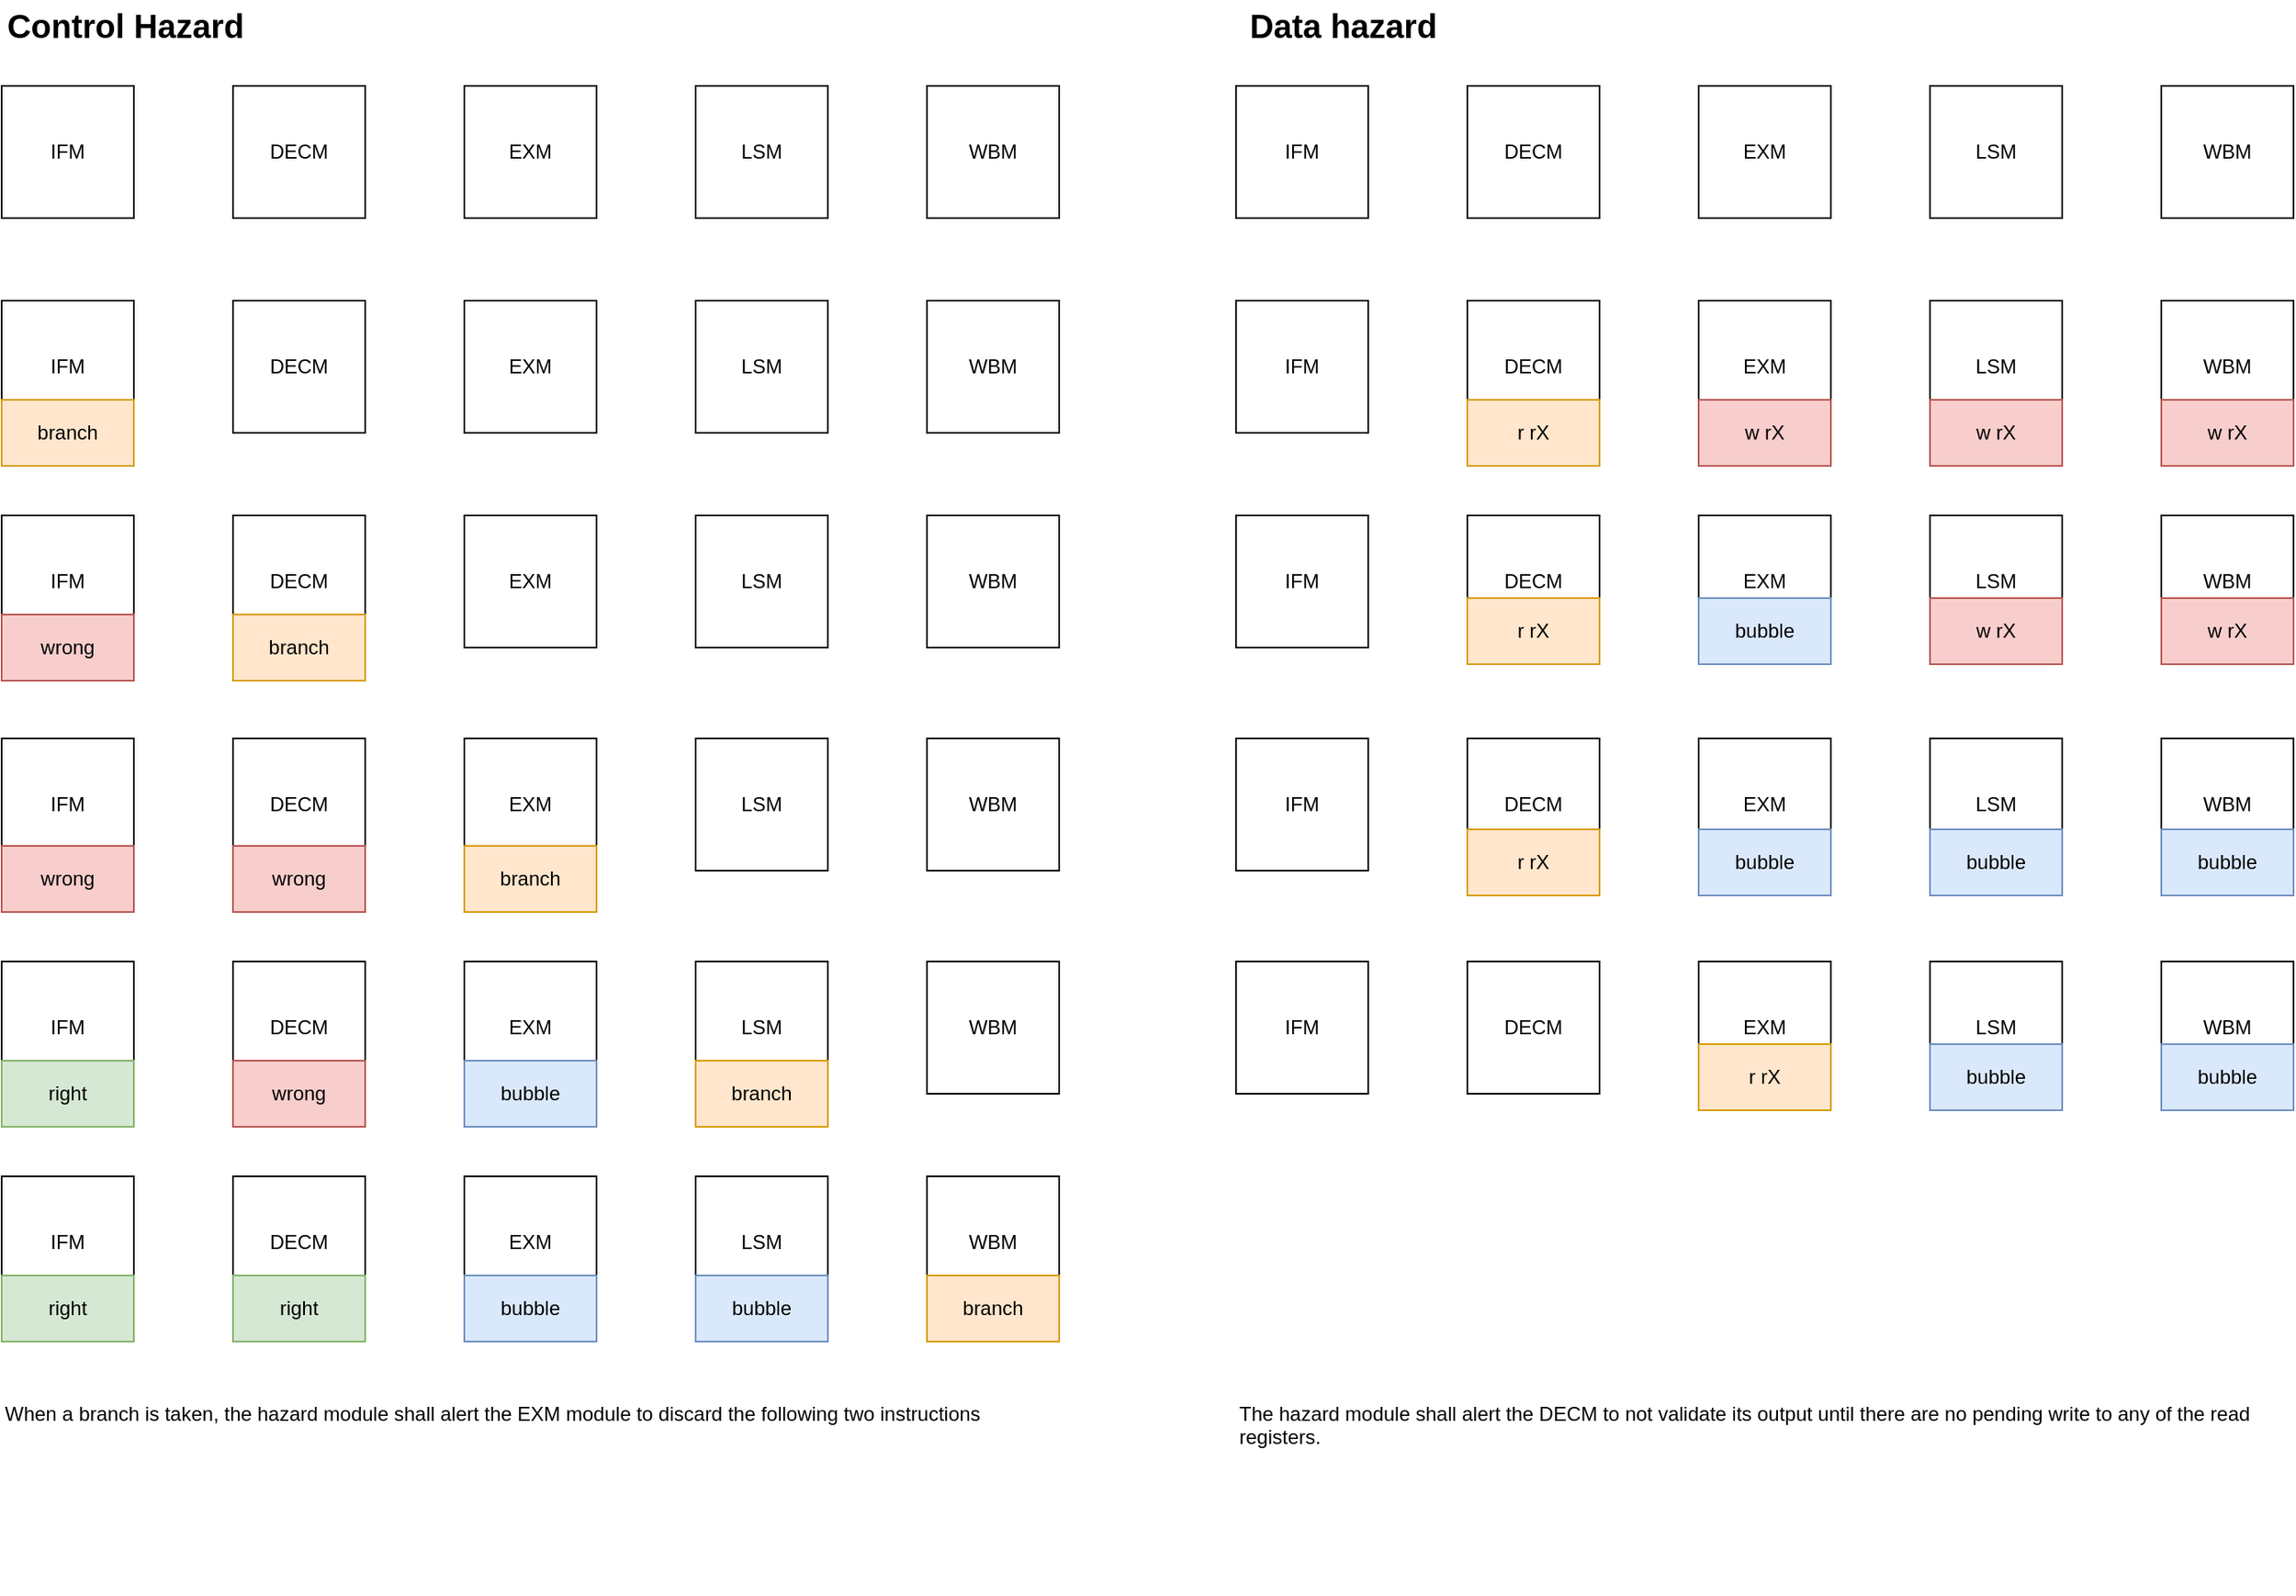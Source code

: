 <mxfile version="24.2.5" type="device">
  <diagram name="Page-1" id="9YyX6JoDsKKTDv5C8_LZ">
    <mxGraphModel dx="2120" dy="1356" grid="1" gridSize="10" guides="1" tooltips="1" connect="1" arrows="1" fold="1" page="1" pageScale="1" pageWidth="827" pageHeight="1169" math="0" shadow="0">
      <root>
        <mxCell id="0" />
        <mxCell id="1" parent="0" />
        <mxCell id="eP7-M_6xIBFRrfAVnVib-1" value="Control Hazard" style="text;html=1;align=center;verticalAlign=middle;whiteSpace=wrap;rounded=0;fontStyle=1;fontSize=20;" vertex="1" parent="1">
          <mxGeometry x="80" y="138" width="150" height="30" as="geometry" />
        </mxCell>
        <mxCell id="eP7-M_6xIBFRrfAVnVib-6" value="IFM" style="whiteSpace=wrap;html=1;aspect=fixed;" vertex="1" parent="1">
          <mxGeometry x="80" y="190" width="80" height="80" as="geometry" />
        </mxCell>
        <mxCell id="eP7-M_6xIBFRrfAVnVib-7" value="DECM" style="whiteSpace=wrap;html=1;aspect=fixed;" vertex="1" parent="1">
          <mxGeometry x="220" y="190" width="80" height="80" as="geometry" />
        </mxCell>
        <mxCell id="eP7-M_6xIBFRrfAVnVib-8" value="EXM" style="whiteSpace=wrap;html=1;aspect=fixed;" vertex="1" parent="1">
          <mxGeometry x="360" y="190" width="80" height="80" as="geometry" />
        </mxCell>
        <mxCell id="eP7-M_6xIBFRrfAVnVib-9" value="LSM" style="whiteSpace=wrap;html=1;aspect=fixed;" vertex="1" parent="1">
          <mxGeometry x="500" y="190" width="80" height="80" as="geometry" />
        </mxCell>
        <mxCell id="eP7-M_6xIBFRrfAVnVib-10" value="WBM" style="whiteSpace=wrap;html=1;aspect=fixed;" vertex="1" parent="1">
          <mxGeometry x="640" y="190" width="80" height="80" as="geometry" />
        </mxCell>
        <mxCell id="eP7-M_6xIBFRrfAVnVib-11" value="IFM" style="whiteSpace=wrap;html=1;aspect=fixed;" vertex="1" parent="1">
          <mxGeometry x="80" y="320" width="80" height="80" as="geometry" />
        </mxCell>
        <mxCell id="eP7-M_6xIBFRrfAVnVib-12" value="DECM" style="whiteSpace=wrap;html=1;aspect=fixed;" vertex="1" parent="1">
          <mxGeometry x="220" y="320" width="80" height="80" as="geometry" />
        </mxCell>
        <mxCell id="eP7-M_6xIBFRrfAVnVib-13" value="EXM" style="whiteSpace=wrap;html=1;aspect=fixed;" vertex="1" parent="1">
          <mxGeometry x="360" y="320" width="80" height="80" as="geometry" />
        </mxCell>
        <mxCell id="eP7-M_6xIBFRrfAVnVib-14" value="LSM" style="whiteSpace=wrap;html=1;aspect=fixed;" vertex="1" parent="1">
          <mxGeometry x="500" y="320" width="80" height="80" as="geometry" />
        </mxCell>
        <mxCell id="eP7-M_6xIBFRrfAVnVib-15" value="WBM" style="whiteSpace=wrap;html=1;aspect=fixed;" vertex="1" parent="1">
          <mxGeometry x="640" y="320" width="80" height="80" as="geometry" />
        </mxCell>
        <mxCell id="eP7-M_6xIBFRrfAVnVib-16" value="branch" style="rounded=0;whiteSpace=wrap;html=1;fillColor=#ffe6cc;strokeColor=#d79b00;" vertex="1" parent="1">
          <mxGeometry x="80" y="380" width="80" height="40" as="geometry" />
        </mxCell>
        <mxCell id="eP7-M_6xIBFRrfAVnVib-17" value="IFM" style="whiteSpace=wrap;html=1;aspect=fixed;" vertex="1" parent="1">
          <mxGeometry x="80" y="450" width="80" height="80" as="geometry" />
        </mxCell>
        <mxCell id="eP7-M_6xIBFRrfAVnVib-18" value="DECM" style="whiteSpace=wrap;html=1;aspect=fixed;" vertex="1" parent="1">
          <mxGeometry x="220" y="450" width="80" height="80" as="geometry" />
        </mxCell>
        <mxCell id="eP7-M_6xIBFRrfAVnVib-19" value="EXM" style="whiteSpace=wrap;html=1;aspect=fixed;" vertex="1" parent="1">
          <mxGeometry x="360" y="450" width="80" height="80" as="geometry" />
        </mxCell>
        <mxCell id="eP7-M_6xIBFRrfAVnVib-20" value="LSM" style="whiteSpace=wrap;html=1;aspect=fixed;" vertex="1" parent="1">
          <mxGeometry x="500" y="450" width="80" height="80" as="geometry" />
        </mxCell>
        <mxCell id="eP7-M_6xIBFRrfAVnVib-21" value="WBM" style="whiteSpace=wrap;html=1;aspect=fixed;" vertex="1" parent="1">
          <mxGeometry x="640" y="450" width="80" height="80" as="geometry" />
        </mxCell>
        <mxCell id="eP7-M_6xIBFRrfAVnVib-22" value="branch" style="rounded=0;whiteSpace=wrap;html=1;fillColor=#ffe6cc;strokeColor=#d79b00;" vertex="1" parent="1">
          <mxGeometry x="220" y="510" width="80" height="40" as="geometry" />
        </mxCell>
        <mxCell id="eP7-M_6xIBFRrfAVnVib-23" value="IFM" style="whiteSpace=wrap;html=1;aspect=fixed;" vertex="1" parent="1">
          <mxGeometry x="80" y="585" width="80" height="80" as="geometry" />
        </mxCell>
        <mxCell id="eP7-M_6xIBFRrfAVnVib-24" value="DECM" style="whiteSpace=wrap;html=1;aspect=fixed;" vertex="1" parent="1">
          <mxGeometry x="220" y="585" width="80" height="80" as="geometry" />
        </mxCell>
        <mxCell id="eP7-M_6xIBFRrfAVnVib-25" value="EXM" style="whiteSpace=wrap;html=1;aspect=fixed;" vertex="1" parent="1">
          <mxGeometry x="360" y="585" width="80" height="80" as="geometry" />
        </mxCell>
        <mxCell id="eP7-M_6xIBFRrfAVnVib-26" value="LSM" style="whiteSpace=wrap;html=1;aspect=fixed;" vertex="1" parent="1">
          <mxGeometry x="500" y="585" width="80" height="80" as="geometry" />
        </mxCell>
        <mxCell id="eP7-M_6xIBFRrfAVnVib-27" value="WBM" style="whiteSpace=wrap;html=1;aspect=fixed;" vertex="1" parent="1">
          <mxGeometry x="640" y="585" width="80" height="80" as="geometry" />
        </mxCell>
        <mxCell id="eP7-M_6xIBFRrfAVnVib-28" value="branch" style="rounded=0;whiteSpace=wrap;html=1;fillColor=#ffe6cc;strokeColor=#d79b00;" vertex="1" parent="1">
          <mxGeometry x="360" y="650" width="80" height="40" as="geometry" />
        </mxCell>
        <mxCell id="eP7-M_6xIBFRrfAVnVib-30" value="wrong" style="rounded=0;whiteSpace=wrap;html=1;fillColor=#f8cecc;strokeColor=#b85450;" vertex="1" parent="1">
          <mxGeometry x="80" y="510" width="80" height="40" as="geometry" />
        </mxCell>
        <mxCell id="eP7-M_6xIBFRrfAVnVib-31" value="wrong" style="rounded=0;whiteSpace=wrap;html=1;fillColor=#f8cecc;strokeColor=#b85450;" vertex="1" parent="1">
          <mxGeometry x="220" y="650" width="80" height="40" as="geometry" />
        </mxCell>
        <mxCell id="eP7-M_6xIBFRrfAVnVib-32" value="wrong" style="rounded=0;whiteSpace=wrap;html=1;fillColor=#f8cecc;strokeColor=#b85450;" vertex="1" parent="1">
          <mxGeometry x="80" y="650" width="80" height="40" as="geometry" />
        </mxCell>
        <mxCell id="eP7-M_6xIBFRrfAVnVib-33" value="IFM" style="whiteSpace=wrap;html=1;aspect=fixed;" vertex="1" parent="1">
          <mxGeometry x="80" y="720" width="80" height="80" as="geometry" />
        </mxCell>
        <mxCell id="eP7-M_6xIBFRrfAVnVib-34" value="DECM" style="whiteSpace=wrap;html=1;aspect=fixed;" vertex="1" parent="1">
          <mxGeometry x="220" y="720" width="80" height="80" as="geometry" />
        </mxCell>
        <mxCell id="eP7-M_6xIBFRrfAVnVib-35" value="EXM" style="whiteSpace=wrap;html=1;aspect=fixed;" vertex="1" parent="1">
          <mxGeometry x="360" y="720" width="80" height="80" as="geometry" />
        </mxCell>
        <mxCell id="eP7-M_6xIBFRrfAVnVib-36" value="LSM" style="whiteSpace=wrap;html=1;aspect=fixed;" vertex="1" parent="1">
          <mxGeometry x="500" y="720" width="80" height="80" as="geometry" />
        </mxCell>
        <mxCell id="eP7-M_6xIBFRrfAVnVib-37" value="WBM" style="whiteSpace=wrap;html=1;aspect=fixed;" vertex="1" parent="1">
          <mxGeometry x="640" y="720" width="80" height="80" as="geometry" />
        </mxCell>
        <mxCell id="eP7-M_6xIBFRrfAVnVib-38" value="branch" style="rounded=0;whiteSpace=wrap;html=1;fillColor=#ffe6cc;strokeColor=#d79b00;" vertex="1" parent="1">
          <mxGeometry x="500" y="780" width="80" height="40" as="geometry" />
        </mxCell>
        <mxCell id="eP7-M_6xIBFRrfAVnVib-39" value="bubble" style="rounded=0;whiteSpace=wrap;html=1;fillColor=#dae8fc;strokeColor=#6c8ebf;" vertex="1" parent="1">
          <mxGeometry x="360" y="780" width="80" height="40" as="geometry" />
        </mxCell>
        <mxCell id="eP7-M_6xIBFRrfAVnVib-40" value="wrong" style="rounded=0;whiteSpace=wrap;html=1;fillColor=#f8cecc;strokeColor=#b85450;" vertex="1" parent="1">
          <mxGeometry x="220" y="780" width="80" height="40" as="geometry" />
        </mxCell>
        <mxCell id="eP7-M_6xIBFRrfAVnVib-41" value="right" style="rounded=0;whiteSpace=wrap;html=1;fillColor=#d5e8d4;strokeColor=#82b366;" vertex="1" parent="1">
          <mxGeometry x="80" y="780" width="80" height="40" as="geometry" />
        </mxCell>
        <mxCell id="eP7-M_6xIBFRrfAVnVib-42" value="IFM" style="whiteSpace=wrap;html=1;aspect=fixed;" vertex="1" parent="1">
          <mxGeometry x="80" y="850" width="80" height="80" as="geometry" />
        </mxCell>
        <mxCell id="eP7-M_6xIBFRrfAVnVib-43" value="DECM" style="whiteSpace=wrap;html=1;aspect=fixed;" vertex="1" parent="1">
          <mxGeometry x="220" y="850" width="80" height="80" as="geometry" />
        </mxCell>
        <mxCell id="eP7-M_6xIBFRrfAVnVib-44" value="EXM" style="whiteSpace=wrap;html=1;aspect=fixed;" vertex="1" parent="1">
          <mxGeometry x="360" y="850" width="80" height="80" as="geometry" />
        </mxCell>
        <mxCell id="eP7-M_6xIBFRrfAVnVib-45" value="LSM" style="whiteSpace=wrap;html=1;aspect=fixed;" vertex="1" parent="1">
          <mxGeometry x="500" y="850" width="80" height="80" as="geometry" />
        </mxCell>
        <mxCell id="eP7-M_6xIBFRrfAVnVib-46" value="WBM" style="whiteSpace=wrap;html=1;aspect=fixed;" vertex="1" parent="1">
          <mxGeometry x="640" y="850" width="80" height="80" as="geometry" />
        </mxCell>
        <mxCell id="eP7-M_6xIBFRrfAVnVib-47" value="branch" style="rounded=0;whiteSpace=wrap;html=1;fillColor=#ffe6cc;strokeColor=#d79b00;" vertex="1" parent="1">
          <mxGeometry x="640" y="910" width="80" height="40" as="geometry" />
        </mxCell>
        <mxCell id="eP7-M_6xIBFRrfAVnVib-48" value="bubble" style="rounded=0;whiteSpace=wrap;html=1;fillColor=#dae8fc;strokeColor=#6c8ebf;" vertex="1" parent="1">
          <mxGeometry x="500" y="910" width="80" height="40" as="geometry" />
        </mxCell>
        <mxCell id="eP7-M_6xIBFRrfAVnVib-49" value="bubble" style="rounded=0;whiteSpace=wrap;html=1;fillColor=#dae8fc;strokeColor=#6c8ebf;" vertex="1" parent="1">
          <mxGeometry x="360" y="910" width="80" height="40" as="geometry" />
        </mxCell>
        <mxCell id="eP7-M_6xIBFRrfAVnVib-50" value="right" style="rounded=0;whiteSpace=wrap;html=1;fillColor=#d5e8d4;strokeColor=#82b366;" vertex="1" parent="1">
          <mxGeometry x="220" y="910" width="80" height="40" as="geometry" />
        </mxCell>
        <mxCell id="eP7-M_6xIBFRrfAVnVib-51" value="right" style="rounded=0;whiteSpace=wrap;html=1;fillColor=#d5e8d4;strokeColor=#82b366;" vertex="1" parent="1">
          <mxGeometry x="80" y="910" width="80" height="40" as="geometry" />
        </mxCell>
        <mxCell id="eP7-M_6xIBFRrfAVnVib-53" value="&lt;p style=&quot;margin-top: 0px;&quot;&gt;When a branch is taken, the hazard module shall alert the EXM module to discard the following two instructions&lt;/p&gt;" style="text;html=1;whiteSpace=wrap;overflow=hidden;rounded=0;" vertex="1" parent="1">
          <mxGeometry x="80" y="980" width="620" height="120" as="geometry" />
        </mxCell>
        <mxCell id="eP7-M_6xIBFRrfAVnVib-54" value="Data hazard" style="text;html=1;align=center;verticalAlign=middle;whiteSpace=wrap;rounded=0;fontStyle=1;fontSize=20;" vertex="1" parent="1">
          <mxGeometry x="827" y="138" width="130" height="30" as="geometry" />
        </mxCell>
        <mxCell id="eP7-M_6xIBFRrfAVnVib-55" value="IFM" style="whiteSpace=wrap;html=1;aspect=fixed;" vertex="1" parent="1">
          <mxGeometry x="827" y="190" width="80" height="80" as="geometry" />
        </mxCell>
        <mxCell id="eP7-M_6xIBFRrfAVnVib-56" value="DECM" style="whiteSpace=wrap;html=1;aspect=fixed;" vertex="1" parent="1">
          <mxGeometry x="967" y="190" width="80" height="80" as="geometry" />
        </mxCell>
        <mxCell id="eP7-M_6xIBFRrfAVnVib-57" value="EXM" style="whiteSpace=wrap;html=1;aspect=fixed;" vertex="1" parent="1">
          <mxGeometry x="1107" y="190" width="80" height="80" as="geometry" />
        </mxCell>
        <mxCell id="eP7-M_6xIBFRrfAVnVib-58" value="LSM" style="whiteSpace=wrap;html=1;aspect=fixed;" vertex="1" parent="1">
          <mxGeometry x="1247" y="190" width="80" height="80" as="geometry" />
        </mxCell>
        <mxCell id="eP7-M_6xIBFRrfAVnVib-59" value="WBM" style="whiteSpace=wrap;html=1;aspect=fixed;" vertex="1" parent="1">
          <mxGeometry x="1387" y="190" width="80" height="80" as="geometry" />
        </mxCell>
        <mxCell id="eP7-M_6xIBFRrfAVnVib-60" value="IFM" style="whiteSpace=wrap;html=1;aspect=fixed;" vertex="1" parent="1">
          <mxGeometry x="827" y="320" width="80" height="80" as="geometry" />
        </mxCell>
        <mxCell id="eP7-M_6xIBFRrfAVnVib-61" value="DECM" style="whiteSpace=wrap;html=1;aspect=fixed;" vertex="1" parent="1">
          <mxGeometry x="967" y="320" width="80" height="80" as="geometry" />
        </mxCell>
        <mxCell id="eP7-M_6xIBFRrfAVnVib-62" value="EXM" style="whiteSpace=wrap;html=1;aspect=fixed;" vertex="1" parent="1">
          <mxGeometry x="1107" y="320" width="80" height="80" as="geometry" />
        </mxCell>
        <mxCell id="eP7-M_6xIBFRrfAVnVib-63" value="LSM" style="whiteSpace=wrap;html=1;aspect=fixed;" vertex="1" parent="1">
          <mxGeometry x="1247" y="320" width="80" height="80" as="geometry" />
        </mxCell>
        <mxCell id="eP7-M_6xIBFRrfAVnVib-64" value="WBM" style="whiteSpace=wrap;html=1;aspect=fixed;" vertex="1" parent="1">
          <mxGeometry x="1387" y="320" width="80" height="80" as="geometry" />
        </mxCell>
        <mxCell id="eP7-M_6xIBFRrfAVnVib-65" value="w rX" style="rounded=0;whiteSpace=wrap;html=1;fillColor=#f8cecc;strokeColor=#b85450;" vertex="1" parent="1">
          <mxGeometry x="1387" y="380" width="80" height="40" as="geometry" />
        </mxCell>
        <mxCell id="eP7-M_6xIBFRrfAVnVib-66" value="IFM" style="whiteSpace=wrap;html=1;aspect=fixed;" vertex="1" parent="1">
          <mxGeometry x="827" y="450" width="80" height="80" as="geometry" />
        </mxCell>
        <mxCell id="eP7-M_6xIBFRrfAVnVib-67" value="DECM" style="whiteSpace=wrap;html=1;aspect=fixed;" vertex="1" parent="1">
          <mxGeometry x="967" y="450" width="80" height="80" as="geometry" />
        </mxCell>
        <mxCell id="eP7-M_6xIBFRrfAVnVib-68" value="EXM" style="whiteSpace=wrap;html=1;aspect=fixed;" vertex="1" parent="1">
          <mxGeometry x="1107" y="450" width="80" height="80" as="geometry" />
        </mxCell>
        <mxCell id="eP7-M_6xIBFRrfAVnVib-69" value="LSM" style="whiteSpace=wrap;html=1;aspect=fixed;" vertex="1" parent="1">
          <mxGeometry x="1247" y="450" width="80" height="80" as="geometry" />
        </mxCell>
        <mxCell id="eP7-M_6xIBFRrfAVnVib-70" value="WBM" style="whiteSpace=wrap;html=1;aspect=fixed;" vertex="1" parent="1">
          <mxGeometry x="1387" y="450" width="80" height="80" as="geometry" />
        </mxCell>
        <mxCell id="eP7-M_6xIBFRrfAVnVib-72" value="IFM" style="whiteSpace=wrap;html=1;aspect=fixed;" vertex="1" parent="1">
          <mxGeometry x="827" y="585" width="80" height="80" as="geometry" />
        </mxCell>
        <mxCell id="eP7-M_6xIBFRrfAVnVib-73" value="DECM" style="whiteSpace=wrap;html=1;aspect=fixed;" vertex="1" parent="1">
          <mxGeometry x="967" y="585" width="80" height="80" as="geometry" />
        </mxCell>
        <mxCell id="eP7-M_6xIBFRrfAVnVib-74" value="EXM" style="whiteSpace=wrap;html=1;aspect=fixed;" vertex="1" parent="1">
          <mxGeometry x="1107" y="585" width="80" height="80" as="geometry" />
        </mxCell>
        <mxCell id="eP7-M_6xIBFRrfAVnVib-75" value="LSM" style="whiteSpace=wrap;html=1;aspect=fixed;" vertex="1" parent="1">
          <mxGeometry x="1247" y="585" width="80" height="80" as="geometry" />
        </mxCell>
        <mxCell id="eP7-M_6xIBFRrfAVnVib-76" value="WBM" style="whiteSpace=wrap;html=1;aspect=fixed;" vertex="1" parent="1">
          <mxGeometry x="1387" y="585" width="80" height="80" as="geometry" />
        </mxCell>
        <mxCell id="eP7-M_6xIBFRrfAVnVib-81" value="IFM" style="whiteSpace=wrap;html=1;aspect=fixed;" vertex="1" parent="1">
          <mxGeometry x="827" y="720" width="80" height="80" as="geometry" />
        </mxCell>
        <mxCell id="eP7-M_6xIBFRrfAVnVib-82" value="DECM" style="whiteSpace=wrap;html=1;aspect=fixed;" vertex="1" parent="1">
          <mxGeometry x="967" y="720" width="80" height="80" as="geometry" />
        </mxCell>
        <mxCell id="eP7-M_6xIBFRrfAVnVib-83" value="EXM" style="whiteSpace=wrap;html=1;aspect=fixed;" vertex="1" parent="1">
          <mxGeometry x="1107" y="720" width="80" height="80" as="geometry" />
        </mxCell>
        <mxCell id="eP7-M_6xIBFRrfAVnVib-84" value="LSM" style="whiteSpace=wrap;html=1;aspect=fixed;" vertex="1" parent="1">
          <mxGeometry x="1247" y="720" width="80" height="80" as="geometry" />
        </mxCell>
        <mxCell id="eP7-M_6xIBFRrfAVnVib-85" value="WBM" style="whiteSpace=wrap;html=1;aspect=fixed;" vertex="1" parent="1">
          <mxGeometry x="1387" y="720" width="80" height="80" as="geometry" />
        </mxCell>
        <mxCell id="eP7-M_6xIBFRrfAVnVib-101" value="w rX" style="rounded=0;whiteSpace=wrap;html=1;fillColor=#f8cecc;strokeColor=#b85450;" vertex="1" parent="1">
          <mxGeometry x="1247" y="380" width="80" height="40" as="geometry" />
        </mxCell>
        <mxCell id="eP7-M_6xIBFRrfAVnVib-102" value="w rX" style="rounded=0;whiteSpace=wrap;html=1;fillColor=#f8cecc;strokeColor=#b85450;" vertex="1" parent="1">
          <mxGeometry x="1107" y="380" width="80" height="40" as="geometry" />
        </mxCell>
        <mxCell id="eP7-M_6xIBFRrfAVnVib-103" value="r rX" style="rounded=0;whiteSpace=wrap;html=1;fillColor=#ffe6cc;strokeColor=#d79b00;" vertex="1" parent="1">
          <mxGeometry x="967" y="380" width="80" height="40" as="geometry" />
        </mxCell>
        <mxCell id="eP7-M_6xIBFRrfAVnVib-104" value="w rX" style="rounded=0;whiteSpace=wrap;html=1;fillColor=#f8cecc;strokeColor=#b85450;" vertex="1" parent="1">
          <mxGeometry x="1387" y="500" width="80" height="40" as="geometry" />
        </mxCell>
        <mxCell id="eP7-M_6xIBFRrfAVnVib-105" value="w rX" style="rounded=0;whiteSpace=wrap;html=1;fillColor=#f8cecc;strokeColor=#b85450;" vertex="1" parent="1">
          <mxGeometry x="1247" y="500" width="80" height="40" as="geometry" />
        </mxCell>
        <mxCell id="eP7-M_6xIBFRrfAVnVib-106" value="bubble" style="rounded=0;whiteSpace=wrap;html=1;fillColor=#dae8fc;strokeColor=#6c8ebf;" vertex="1" parent="1">
          <mxGeometry x="1107" y="500" width="80" height="40" as="geometry" />
        </mxCell>
        <mxCell id="eP7-M_6xIBFRrfAVnVib-107" value="r rX" style="rounded=0;whiteSpace=wrap;html=1;fillColor=#ffe6cc;strokeColor=#d79b00;" vertex="1" parent="1">
          <mxGeometry x="967" y="500" width="80" height="40" as="geometry" />
        </mxCell>
        <mxCell id="eP7-M_6xIBFRrfAVnVib-108" value="bubble" style="rounded=0;whiteSpace=wrap;html=1;fillColor=#dae8fc;strokeColor=#6c8ebf;" vertex="1" parent="1">
          <mxGeometry x="1387" y="640" width="80" height="40" as="geometry" />
        </mxCell>
        <mxCell id="eP7-M_6xIBFRrfAVnVib-109" value="bubble" style="rounded=0;whiteSpace=wrap;html=1;fillColor=#dae8fc;strokeColor=#6c8ebf;" vertex="1" parent="1">
          <mxGeometry x="1247" y="640" width="80" height="40" as="geometry" />
        </mxCell>
        <mxCell id="eP7-M_6xIBFRrfAVnVib-110" value="bubble" style="rounded=0;whiteSpace=wrap;html=1;fillColor=#dae8fc;strokeColor=#6c8ebf;" vertex="1" parent="1">
          <mxGeometry x="1107" y="640" width="80" height="40" as="geometry" />
        </mxCell>
        <mxCell id="eP7-M_6xIBFRrfAVnVib-111" value="r rX" style="rounded=0;whiteSpace=wrap;html=1;fillColor=#ffe6cc;strokeColor=#d79b00;" vertex="1" parent="1">
          <mxGeometry x="967" y="640" width="80" height="40" as="geometry" />
        </mxCell>
        <mxCell id="eP7-M_6xIBFRrfAVnVib-117" value="bubble" style="rounded=0;whiteSpace=wrap;html=1;fillColor=#dae8fc;strokeColor=#6c8ebf;" vertex="1" parent="1">
          <mxGeometry x="1387" y="770" width="80" height="40" as="geometry" />
        </mxCell>
        <mxCell id="eP7-M_6xIBFRrfAVnVib-118" value="bubble" style="rounded=0;whiteSpace=wrap;html=1;fillColor=#dae8fc;strokeColor=#6c8ebf;" vertex="1" parent="1">
          <mxGeometry x="1247" y="770" width="80" height="40" as="geometry" />
        </mxCell>
        <mxCell id="eP7-M_6xIBFRrfAVnVib-119" value="r rX" style="rounded=0;whiteSpace=wrap;html=1;fillColor=#ffe6cc;strokeColor=#d79b00;" vertex="1" parent="1">
          <mxGeometry x="1107" y="770" width="80" height="40" as="geometry" />
        </mxCell>
        <mxCell id="eP7-M_6xIBFRrfAVnVib-120" value="&lt;p style=&quot;margin-top: 0px;&quot;&gt;The hazard module shall alert the DECM to not validate its output until there are no pending write to any of the read registers.&lt;/p&gt;" style="text;html=1;whiteSpace=wrap;overflow=hidden;rounded=0;" vertex="1" parent="1">
          <mxGeometry x="827" y="980" width="620" height="120" as="geometry" />
        </mxCell>
      </root>
    </mxGraphModel>
  </diagram>
</mxfile>
